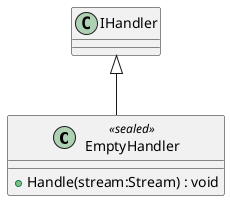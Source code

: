 @startuml
class EmptyHandler <<sealed>> {
    + Handle(stream:Stream) : void
}
IHandler <|-- EmptyHandler
@enduml
